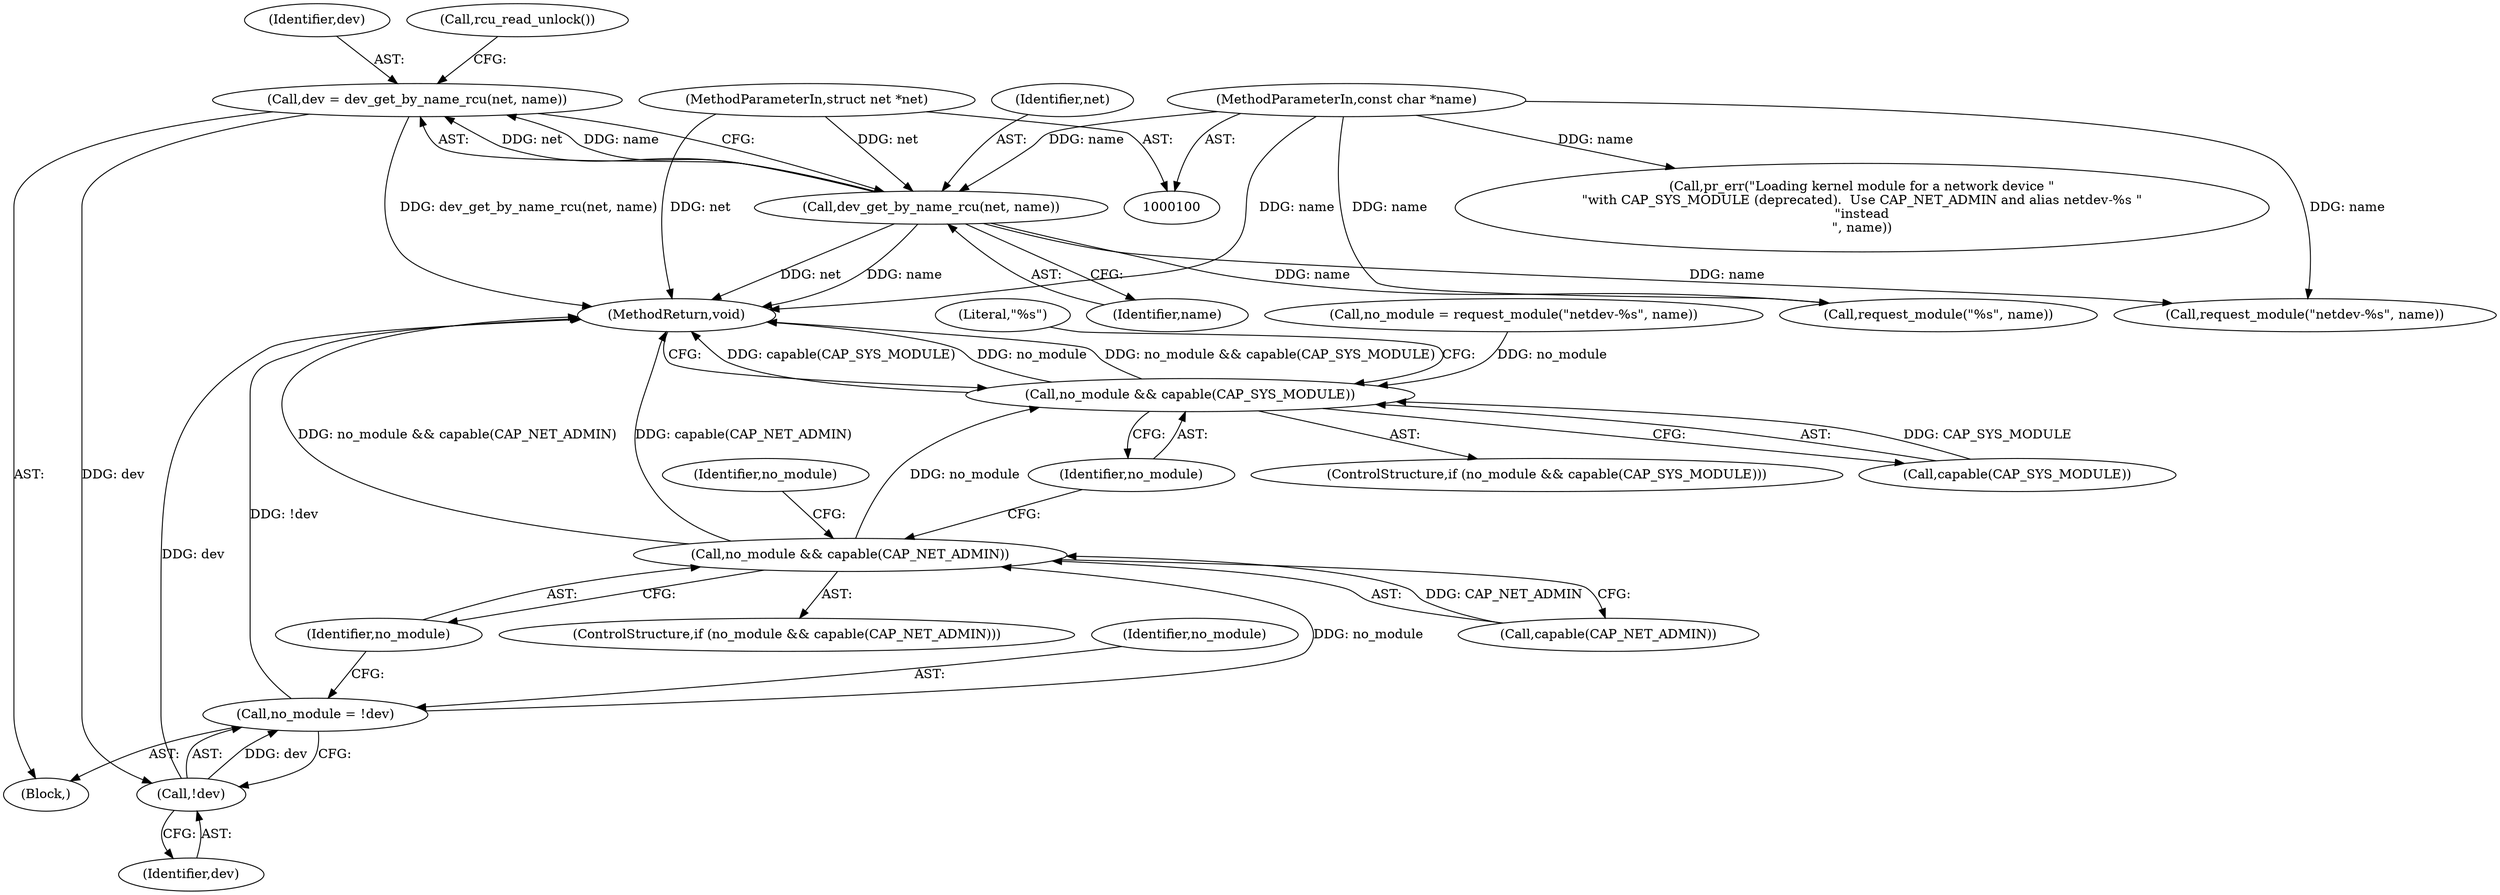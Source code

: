 digraph "0_linux_8909c9ad8ff03611c9c96c9a92656213e4bb495b@pointer" {
"1000107" [label="(Call,dev = dev_get_by_name_rcu(net, name))"];
"1000109" [label="(Call,dev_get_by_name_rcu(net, name))"];
"1000101" [label="(MethodParameterIn,struct net *net)"];
"1000102" [label="(MethodParameterIn,const char *name)"];
"1000115" [label="(Call,!dev)"];
"1000113" [label="(Call,no_module = !dev)"];
"1000118" [label="(Call,no_module && capable(CAP_NET_ADMIN))"];
"1000128" [label="(Call,no_module && capable(CAP_SYS_MODULE))"];
"1000101" [label="(MethodParameterIn,struct net *net)"];
"1000141" [label="(MethodReturn,void)"];
"1000117" [label="(ControlStructure,if (no_module && capable(CAP_NET_ADMIN)))"];
"1000138" [label="(Call,pr_err(\"Loading kernel module for a network device \"\n\"with CAP_SYS_MODULE (deprecated).  Use CAP_NET_ADMIN and alias netdev-%s \"\n\"instead\n\", name))"];
"1000119" [label="(Identifier,no_module)"];
"1000110" [label="(Identifier,net)"];
"1000103" [label="(Block,)"];
"1000108" [label="(Identifier,dev)"];
"1000115" [label="(Call,!dev)"];
"1000123" [label="(Identifier,no_module)"];
"1000118" [label="(Call,no_module && capable(CAP_NET_ADMIN))"];
"1000136" [label="(Literal,\"%s\")"];
"1000135" [label="(Call,request_module(\"%s\", name))"];
"1000129" [label="(Identifier,no_module)"];
"1000113" [label="(Call,no_module = !dev)"];
"1000111" [label="(Identifier,name)"];
"1000112" [label="(Call,rcu_read_unlock())"];
"1000107" [label="(Call,dev = dev_get_by_name_rcu(net, name))"];
"1000122" [label="(Call,no_module = request_module(\"netdev-%s\", name))"];
"1000128" [label="(Call,no_module && capable(CAP_SYS_MODULE))"];
"1000102" [label="(MethodParameterIn,const char *name)"];
"1000116" [label="(Identifier,dev)"];
"1000120" [label="(Call,capable(CAP_NET_ADMIN))"];
"1000127" [label="(ControlStructure,if (no_module && capable(CAP_SYS_MODULE)))"];
"1000114" [label="(Identifier,no_module)"];
"1000130" [label="(Call,capable(CAP_SYS_MODULE))"];
"1000109" [label="(Call,dev_get_by_name_rcu(net, name))"];
"1000124" [label="(Call,request_module(\"netdev-%s\", name))"];
"1000107" -> "1000103"  [label="AST: "];
"1000107" -> "1000109"  [label="CFG: "];
"1000108" -> "1000107"  [label="AST: "];
"1000109" -> "1000107"  [label="AST: "];
"1000112" -> "1000107"  [label="CFG: "];
"1000107" -> "1000141"  [label="DDG: dev_get_by_name_rcu(net, name)"];
"1000109" -> "1000107"  [label="DDG: net"];
"1000109" -> "1000107"  [label="DDG: name"];
"1000107" -> "1000115"  [label="DDG: dev"];
"1000109" -> "1000111"  [label="CFG: "];
"1000110" -> "1000109"  [label="AST: "];
"1000111" -> "1000109"  [label="AST: "];
"1000109" -> "1000141"  [label="DDG: net"];
"1000109" -> "1000141"  [label="DDG: name"];
"1000101" -> "1000109"  [label="DDG: net"];
"1000102" -> "1000109"  [label="DDG: name"];
"1000109" -> "1000124"  [label="DDG: name"];
"1000109" -> "1000135"  [label="DDG: name"];
"1000101" -> "1000100"  [label="AST: "];
"1000101" -> "1000141"  [label="DDG: net"];
"1000102" -> "1000100"  [label="AST: "];
"1000102" -> "1000141"  [label="DDG: name"];
"1000102" -> "1000124"  [label="DDG: name"];
"1000102" -> "1000135"  [label="DDG: name"];
"1000102" -> "1000138"  [label="DDG: name"];
"1000115" -> "1000113"  [label="AST: "];
"1000115" -> "1000116"  [label="CFG: "];
"1000116" -> "1000115"  [label="AST: "];
"1000113" -> "1000115"  [label="CFG: "];
"1000115" -> "1000141"  [label="DDG: dev"];
"1000115" -> "1000113"  [label="DDG: dev"];
"1000113" -> "1000103"  [label="AST: "];
"1000114" -> "1000113"  [label="AST: "];
"1000119" -> "1000113"  [label="CFG: "];
"1000113" -> "1000141"  [label="DDG: !dev"];
"1000113" -> "1000118"  [label="DDG: no_module"];
"1000118" -> "1000117"  [label="AST: "];
"1000118" -> "1000119"  [label="CFG: "];
"1000118" -> "1000120"  [label="CFG: "];
"1000119" -> "1000118"  [label="AST: "];
"1000120" -> "1000118"  [label="AST: "];
"1000123" -> "1000118"  [label="CFG: "];
"1000129" -> "1000118"  [label="CFG: "];
"1000118" -> "1000141"  [label="DDG: no_module && capable(CAP_NET_ADMIN)"];
"1000118" -> "1000141"  [label="DDG: capable(CAP_NET_ADMIN)"];
"1000120" -> "1000118"  [label="DDG: CAP_NET_ADMIN"];
"1000118" -> "1000128"  [label="DDG: no_module"];
"1000128" -> "1000127"  [label="AST: "];
"1000128" -> "1000129"  [label="CFG: "];
"1000128" -> "1000130"  [label="CFG: "];
"1000129" -> "1000128"  [label="AST: "];
"1000130" -> "1000128"  [label="AST: "];
"1000136" -> "1000128"  [label="CFG: "];
"1000141" -> "1000128"  [label="CFG: "];
"1000128" -> "1000141"  [label="DDG: capable(CAP_SYS_MODULE)"];
"1000128" -> "1000141"  [label="DDG: no_module"];
"1000128" -> "1000141"  [label="DDG: no_module && capable(CAP_SYS_MODULE)"];
"1000122" -> "1000128"  [label="DDG: no_module"];
"1000130" -> "1000128"  [label="DDG: CAP_SYS_MODULE"];
}

